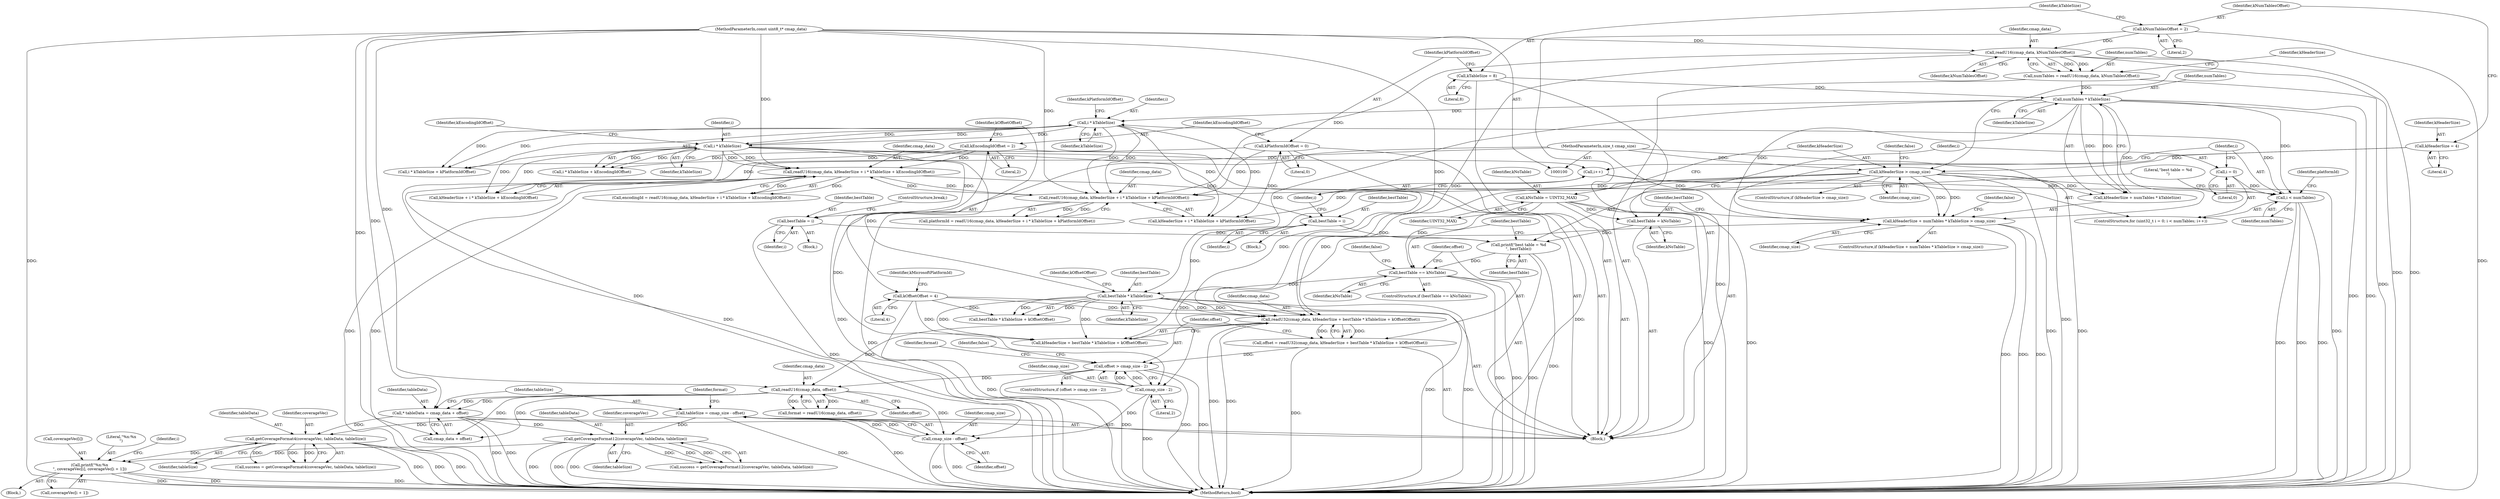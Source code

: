 digraph "0_Android_ca8ac8acdad662230ae37998c6c4091bb39402b6@array" {
"1000332" [label="(Call,printf(\"%x:%x\n\", coverageVec[i], coverageVec[i + 1]))"];
"1000295" [label="(Call,getCoverageFormat4(coverageVec, tableData, tableSize))"];
"1000277" [label="(Call,* tableData = cmap_data + offset)"];
"1000269" [label="(Call,readU16(cmap_data, offset))"];
"1000248" [label="(Call,readU32(cmap_data, kHeaderSize + bestTable * kTableSize + kOffsetOffset))"];
"1000200" [label="(Call,readU16(cmap_data, kHeaderSize + i * kTableSize + kEncodingIdOffset))"];
"1000188" [label="(Call,readU16(cmap_data, kHeaderSize + i * kTableSize + kPlatformIdOffset))"];
"1000156" [label="(Call,readU16(cmap_data, kNumTablesOffset))"];
"1000102" [label="(MethodParameterIn,const uint8_t* cmap_data)"];
"1000111" [label="(Call,kNumTablesOffset = 2)"];
"1000147" [label="(Call,kHeaderSize > cmap_size)"];
"1000107" [label="(Call,kHeaderSize = 4)"];
"1000103" [label="(MethodParameterIn,size_t cmap_size)"];
"1000193" [label="(Call,i * kTableSize)"];
"1000179" [label="(Call,i < numTables)"];
"1000176" [label="(Call,i = 0)"];
"1000182" [label="(Call,i++)"];
"1000205" [label="(Call,i * kTableSize)"];
"1000163" [label="(Call,numTables * kTableSize)"];
"1000154" [label="(Call,numTables = readU16(cmap_data, kNumTablesOffset))"];
"1000115" [label="(Call,kTableSize = 8)"];
"1000119" [label="(Call,kPlatformIdOffset = 0)"];
"1000123" [label="(Call,kEncodingIdOffset = 2)"];
"1000253" [label="(Call,bestTable * kTableSize)"];
"1000239" [label="(Call,bestTable == kNoTable)"];
"1000235" [label="(Call,printf(\"best table = %d\n\", bestTable))"];
"1000171" [label="(Call,bestTable = kNoTable)"];
"1000143" [label="(Call,kNoTable = UINT32_MAX)"];
"1000232" [label="(Call,bestTable = i)"];
"1000218" [label="(Call,bestTable = i)"];
"1000127" [label="(Call,kOffsetOffset = 4)"];
"1000258" [label="(Call,offset > cmap_size - 2)"];
"1000246" [label="(Call,offset = readU32(cmap_data, kHeaderSize + bestTable * kTableSize + kOffsetOffset))"];
"1000260" [label="(Call,cmap_size - 2)"];
"1000160" [label="(Call,kHeaderSize + numTables * kTableSize > cmap_size)"];
"1000283" [label="(Call,tableSize = cmap_size - offset)"];
"1000285" [label="(Call,cmap_size - offset)"];
"1000307" [label="(Call,getCoverageFormat12(coverageVec, tableData, tableSize))"];
"1000116" [label="(Identifier,kTableSize)"];
"1000233" [label="(Identifier,bestTable)"];
"1000129" [label="(Literal,4)"];
"1000249" [label="(Identifier,cmap_data)"];
"1000198" [label="(Call,encodingId = readU16(cmap_data, kHeaderSize + i * kTableSize + kEncodingIdOffset))"];
"1000182" [label="(Call,i++)"];
"1000186" [label="(Call,platformId = readU16(cmap_data, kHeaderSize + i * kTableSize + kPlatformIdOffset))"];
"1000221" [label="(ControlStructure,break;)"];
"1000128" [label="(Identifier,kOffsetOffset)"];
"1000295" [label="(Call,getCoverageFormat4(coverageVec, tableData, tableSize))"];
"1000204" [label="(Call,i * kTableSize + kEncodingIdOffset)"];
"1000248" [label="(Call,readU32(cmap_data, kHeaderSize + bestTable * kTableSize + kOffsetOffset))"];
"1000119" [label="(Call,kPlatformIdOffset = 0)"];
"1000287" [label="(Identifier,offset)"];
"1000190" [label="(Call,kHeaderSize + i * kTableSize + kPlatformIdOffset)"];
"1000344" [label="(MethodReturn,bool)"];
"1000154" [label="(Call,numTables = readU16(cmap_data, kNumTablesOffset))"];
"1000195" [label="(Identifier,kTableSize)"];
"1000173" [label="(Identifier,kNoTable)"];
"1000337" [label="(Call,coverageVec[i + 1])"];
"1000205" [label="(Call,i * kTableSize)"];
"1000269" [label="(Call,readU16(cmap_data, offset))"];
"1000241" [label="(Identifier,kNoTable)"];
"1000164" [label="(Identifier,numTables)"];
"1000120" [label="(Identifier,kPlatformIdOffset)"];
"1000267" [label="(Call,format = readU16(cmap_data, offset))"];
"1000112" [label="(Identifier,kNumTablesOffset)"];
"1000231" [label="(Block,)"];
"1000178" [label="(Literal,0)"];
"1000219" [label="(Identifier,bestTable)"];
"1000236" [label="(Literal,\"best table = %d\n\")"];
"1000171" [label="(Call,bestTable = kNoTable)"];
"1000146" [label="(ControlStructure,if (kHeaderSize > cmap_size))"];
"1000259" [label="(Identifier,offset)"];
"1000123" [label="(Call,kEncodingIdOffset = 2)"];
"1000160" [label="(Call,kHeaderSize + numTables * kTableSize > cmap_size)"];
"1000148" [label="(Identifier,kHeaderSize)"];
"1000305" [label="(Call,success = getCoverageFormat12(coverageVec, tableData, tableSize))"];
"1000310" [label="(Identifier,tableSize)"];
"1000143" [label="(Call,kNoTable = UINT32_MAX)"];
"1000169" [label="(Identifier,false)"];
"1000206" [label="(Identifier,i)"];
"1000104" [label="(Block,)"];
"1000334" [label="(Call,coverageVec[i])"];
"1000200" [label="(Call,readU16(cmap_data, kHeaderSize + i * kTableSize + kEncodingIdOffset))"];
"1000189" [label="(Identifier,cmap_data)"];
"1000279" [label="(Call,cmap_data + offset)"];
"1000115" [label="(Call,kTableSize = 8)"];
"1000161" [label="(Call,kHeaderSize + numTables * kTableSize)"];
"1000255" [label="(Identifier,kTableSize)"];
"1000296" [label="(Identifier,coverageVec)"];
"1000196" [label="(Identifier,kPlatformIdOffset)"];
"1000201" [label="(Identifier,cmap_data)"];
"1000179" [label="(Call,i < numTables)"];
"1000102" [label="(MethodParameterIn,const uint8_t* cmap_data)"];
"1000183" [label="(Identifier,i)"];
"1000309" [label="(Identifier,tableData)"];
"1000250" [label="(Call,kHeaderSize + bestTable * kTableSize + kOffsetOffset)"];
"1000253" [label="(Call,bestTable * kTableSize)"];
"1000298" [label="(Identifier,tableSize)"];
"1000111" [label="(Call,kNumTablesOffset = 2)"];
"1000218" [label="(Call,bestTable = i)"];
"1000208" [label="(Identifier,kEncodingIdOffset)"];
"1000158" [label="(Identifier,kNumTablesOffset)"];
"1000145" [label="(Identifier,UINT32_MAX)"];
"1000265" [label="(Identifier,false)"];
"1000234" [label="(Identifier,i)"];
"1000162" [label="(Identifier,kHeaderSize)"];
"1000277" [label="(Call,* tableData = cmap_data + offset)"];
"1000127" [label="(Call,kOffsetOffset = 4)"];
"1000271" [label="(Identifier,offset)"];
"1000172" [label="(Identifier,bestTable)"];
"1000333" [label="(Literal,\"%x:%x\n\")"];
"1000262" [label="(Literal,2)"];
"1000220" [label="(Identifier,i)"];
"1000109" [label="(Literal,4)"];
"1000188" [label="(Call,readU16(cmap_data, kHeaderSize + i * kTableSize + kPlatformIdOffset))"];
"1000270" [label="(Identifier,cmap_data)"];
"1000235" [label="(Call,printf(\"best table = %d\n\", bestTable))"];
"1000239" [label="(Call,bestTable == kNoTable)"];
"1000176" [label="(Call,i = 0)"];
"1000121" [label="(Literal,0)"];
"1000180" [label="(Identifier,i)"];
"1000257" [label="(ControlStructure,if (offset > cmap_size - 2))"];
"1000202" [label="(Call,kHeaderSize + i * kTableSize + kEncodingIdOffset)"];
"1000125" [label="(Literal,2)"];
"1000207" [label="(Identifier,kTableSize)"];
"1000177" [label="(Identifier,i)"];
"1000157" [label="(Identifier,cmap_data)"];
"1000331" [label="(Block,)"];
"1000103" [label="(MethodParameterIn,size_t cmap_size)"];
"1000283" [label="(Call,tableSize = cmap_size - offset)"];
"1000329" [label="(Identifier,i)"];
"1000187" [label="(Identifier,platformId)"];
"1000260" [label="(Call,cmap_size - 2)"];
"1000181" [label="(Identifier,numTables)"];
"1000240" [label="(Identifier,bestTable)"];
"1000268" [label="(Identifier,format)"];
"1000256" [label="(Identifier,kOffsetOffset)"];
"1000254" [label="(Identifier,bestTable)"];
"1000293" [label="(Call,success = getCoverageFormat4(coverageVec, tableData, tableSize))"];
"1000155" [label="(Identifier,numTables)"];
"1000166" [label="(Identifier,cmap_size)"];
"1000258" [label="(Call,offset > cmap_size - 2)"];
"1000163" [label="(Call,numTables * kTableSize)"];
"1000307" [label="(Call,getCoverageFormat12(coverageVec, tableData, tableSize))"];
"1000217" [label="(Block,)"];
"1000149" [label="(Identifier,cmap_size)"];
"1000278" [label="(Identifier,tableData)"];
"1000194" [label="(Identifier,i)"];
"1000152" [label="(Identifier,false)"];
"1000284" [label="(Identifier,tableSize)"];
"1000252" [label="(Call,bestTable * kTableSize + kOffsetOffset)"];
"1000124" [label="(Identifier,kEncodingIdOffset)"];
"1000132" [label="(Identifier,kMicrosoftPlatformId)"];
"1000193" [label="(Call,i * kTableSize)"];
"1000174" [label="(ControlStructure,for (uint32_t i = 0; i < numTables; i++))"];
"1000113" [label="(Literal,2)"];
"1000308" [label="(Identifier,coverageVec)"];
"1000246" [label="(Call,offset = readU32(cmap_data, kHeaderSize + bestTable * kTableSize + kOffsetOffset))"];
"1000108" [label="(Identifier,kHeaderSize)"];
"1000156" [label="(Call,readU16(cmap_data, kNumTablesOffset))"];
"1000244" [label="(Identifier,false)"];
"1000159" [label="(ControlStructure,if (kHeaderSize + numTables * kTableSize > cmap_size))"];
"1000290" [label="(Identifier,format)"];
"1000247" [label="(Identifier,offset)"];
"1000238" [label="(ControlStructure,if (bestTable == kNoTable))"];
"1000107" [label="(Call,kHeaderSize = 4)"];
"1000192" [label="(Call,i * kTableSize + kPlatformIdOffset)"];
"1000261" [label="(Identifier,cmap_size)"];
"1000286" [label="(Identifier,cmap_size)"];
"1000232" [label="(Call,bestTable = i)"];
"1000237" [label="(Identifier,bestTable)"];
"1000285" [label="(Call,cmap_size - offset)"];
"1000144" [label="(Identifier,kNoTable)"];
"1000165" [label="(Identifier,kTableSize)"];
"1000332" [label="(Call,printf(\"%x:%x\n\", coverageVec[i], coverageVec[i + 1]))"];
"1000297" [label="(Identifier,tableData)"];
"1000147" [label="(Call,kHeaderSize > cmap_size)"];
"1000117" [label="(Literal,8)"];
"1000332" -> "1000331"  [label="AST: "];
"1000332" -> "1000337"  [label="CFG: "];
"1000333" -> "1000332"  [label="AST: "];
"1000334" -> "1000332"  [label="AST: "];
"1000337" -> "1000332"  [label="AST: "];
"1000329" -> "1000332"  [label="CFG: "];
"1000332" -> "1000344"  [label="DDG: "];
"1000332" -> "1000344"  [label="DDG: "];
"1000332" -> "1000344"  [label="DDG: "];
"1000295" -> "1000332"  [label="DDG: "];
"1000307" -> "1000332"  [label="DDG: "];
"1000295" -> "1000293"  [label="AST: "];
"1000295" -> "1000298"  [label="CFG: "];
"1000296" -> "1000295"  [label="AST: "];
"1000297" -> "1000295"  [label="AST: "];
"1000298" -> "1000295"  [label="AST: "];
"1000293" -> "1000295"  [label="CFG: "];
"1000295" -> "1000344"  [label="DDG: "];
"1000295" -> "1000344"  [label="DDG: "];
"1000295" -> "1000344"  [label="DDG: "];
"1000295" -> "1000293"  [label="DDG: "];
"1000295" -> "1000293"  [label="DDG: "];
"1000295" -> "1000293"  [label="DDG: "];
"1000277" -> "1000295"  [label="DDG: "];
"1000283" -> "1000295"  [label="DDG: "];
"1000277" -> "1000104"  [label="AST: "];
"1000277" -> "1000279"  [label="CFG: "];
"1000278" -> "1000277"  [label="AST: "];
"1000279" -> "1000277"  [label="AST: "];
"1000284" -> "1000277"  [label="CFG: "];
"1000277" -> "1000344"  [label="DDG: "];
"1000277" -> "1000344"  [label="DDG: "];
"1000269" -> "1000277"  [label="DDG: "];
"1000269" -> "1000277"  [label="DDG: "];
"1000102" -> "1000277"  [label="DDG: "];
"1000277" -> "1000307"  [label="DDG: "];
"1000269" -> "1000267"  [label="AST: "];
"1000269" -> "1000271"  [label="CFG: "];
"1000270" -> "1000269"  [label="AST: "];
"1000271" -> "1000269"  [label="AST: "];
"1000267" -> "1000269"  [label="CFG: "];
"1000269" -> "1000267"  [label="DDG: "];
"1000269" -> "1000267"  [label="DDG: "];
"1000248" -> "1000269"  [label="DDG: "];
"1000102" -> "1000269"  [label="DDG: "];
"1000258" -> "1000269"  [label="DDG: "];
"1000269" -> "1000279"  [label="DDG: "];
"1000269" -> "1000279"  [label="DDG: "];
"1000269" -> "1000285"  [label="DDG: "];
"1000248" -> "1000246"  [label="AST: "];
"1000248" -> "1000250"  [label="CFG: "];
"1000249" -> "1000248"  [label="AST: "];
"1000250" -> "1000248"  [label="AST: "];
"1000246" -> "1000248"  [label="CFG: "];
"1000248" -> "1000344"  [label="DDG: "];
"1000248" -> "1000344"  [label="DDG: "];
"1000248" -> "1000246"  [label="DDG: "];
"1000248" -> "1000246"  [label="DDG: "];
"1000200" -> "1000248"  [label="DDG: "];
"1000156" -> "1000248"  [label="DDG: "];
"1000102" -> "1000248"  [label="DDG: "];
"1000147" -> "1000248"  [label="DDG: "];
"1000253" -> "1000248"  [label="DDG: "];
"1000253" -> "1000248"  [label="DDG: "];
"1000127" -> "1000248"  [label="DDG: "];
"1000200" -> "1000198"  [label="AST: "];
"1000200" -> "1000202"  [label="CFG: "];
"1000201" -> "1000200"  [label="AST: "];
"1000202" -> "1000200"  [label="AST: "];
"1000198" -> "1000200"  [label="CFG: "];
"1000200" -> "1000344"  [label="DDG: "];
"1000200" -> "1000344"  [label="DDG: "];
"1000200" -> "1000188"  [label="DDG: "];
"1000200" -> "1000198"  [label="DDG: "];
"1000200" -> "1000198"  [label="DDG: "];
"1000188" -> "1000200"  [label="DDG: "];
"1000102" -> "1000200"  [label="DDG: "];
"1000205" -> "1000200"  [label="DDG: "];
"1000205" -> "1000200"  [label="DDG: "];
"1000123" -> "1000200"  [label="DDG: "];
"1000188" -> "1000186"  [label="AST: "];
"1000188" -> "1000190"  [label="CFG: "];
"1000189" -> "1000188"  [label="AST: "];
"1000190" -> "1000188"  [label="AST: "];
"1000186" -> "1000188"  [label="CFG: "];
"1000188" -> "1000344"  [label="DDG: "];
"1000188" -> "1000186"  [label="DDG: "];
"1000188" -> "1000186"  [label="DDG: "];
"1000156" -> "1000188"  [label="DDG: "];
"1000102" -> "1000188"  [label="DDG: "];
"1000147" -> "1000188"  [label="DDG: "];
"1000193" -> "1000188"  [label="DDG: "];
"1000193" -> "1000188"  [label="DDG: "];
"1000119" -> "1000188"  [label="DDG: "];
"1000156" -> "1000154"  [label="AST: "];
"1000156" -> "1000158"  [label="CFG: "];
"1000157" -> "1000156"  [label="AST: "];
"1000158" -> "1000156"  [label="AST: "];
"1000154" -> "1000156"  [label="CFG: "];
"1000156" -> "1000344"  [label="DDG: "];
"1000156" -> "1000344"  [label="DDG: "];
"1000156" -> "1000154"  [label="DDG: "];
"1000156" -> "1000154"  [label="DDG: "];
"1000102" -> "1000156"  [label="DDG: "];
"1000111" -> "1000156"  [label="DDG: "];
"1000102" -> "1000100"  [label="AST: "];
"1000102" -> "1000344"  [label="DDG: "];
"1000102" -> "1000279"  [label="DDG: "];
"1000111" -> "1000104"  [label="AST: "];
"1000111" -> "1000113"  [label="CFG: "];
"1000112" -> "1000111"  [label="AST: "];
"1000113" -> "1000111"  [label="AST: "];
"1000116" -> "1000111"  [label="CFG: "];
"1000111" -> "1000344"  [label="DDG: "];
"1000147" -> "1000146"  [label="AST: "];
"1000147" -> "1000149"  [label="CFG: "];
"1000148" -> "1000147"  [label="AST: "];
"1000149" -> "1000147"  [label="AST: "];
"1000152" -> "1000147"  [label="CFG: "];
"1000155" -> "1000147"  [label="CFG: "];
"1000147" -> "1000344"  [label="DDG: "];
"1000147" -> "1000344"  [label="DDG: "];
"1000147" -> "1000344"  [label="DDG: "];
"1000107" -> "1000147"  [label="DDG: "];
"1000103" -> "1000147"  [label="DDG: "];
"1000147" -> "1000160"  [label="DDG: "];
"1000147" -> "1000160"  [label="DDG: "];
"1000147" -> "1000161"  [label="DDG: "];
"1000147" -> "1000190"  [label="DDG: "];
"1000147" -> "1000250"  [label="DDG: "];
"1000107" -> "1000104"  [label="AST: "];
"1000107" -> "1000109"  [label="CFG: "];
"1000108" -> "1000107"  [label="AST: "];
"1000109" -> "1000107"  [label="AST: "];
"1000112" -> "1000107"  [label="CFG: "];
"1000103" -> "1000100"  [label="AST: "];
"1000103" -> "1000344"  [label="DDG: "];
"1000103" -> "1000160"  [label="DDG: "];
"1000103" -> "1000260"  [label="DDG: "];
"1000103" -> "1000285"  [label="DDG: "];
"1000193" -> "1000192"  [label="AST: "];
"1000193" -> "1000195"  [label="CFG: "];
"1000194" -> "1000193"  [label="AST: "];
"1000195" -> "1000193"  [label="AST: "];
"1000196" -> "1000193"  [label="CFG: "];
"1000193" -> "1000190"  [label="DDG: "];
"1000193" -> "1000190"  [label="DDG: "];
"1000193" -> "1000192"  [label="DDG: "];
"1000193" -> "1000192"  [label="DDG: "];
"1000179" -> "1000193"  [label="DDG: "];
"1000205" -> "1000193"  [label="DDG: "];
"1000163" -> "1000193"  [label="DDG: "];
"1000193" -> "1000205"  [label="DDG: "];
"1000193" -> "1000205"  [label="DDG: "];
"1000179" -> "1000174"  [label="AST: "];
"1000179" -> "1000181"  [label="CFG: "];
"1000180" -> "1000179"  [label="AST: "];
"1000181" -> "1000179"  [label="AST: "];
"1000187" -> "1000179"  [label="CFG: "];
"1000236" -> "1000179"  [label="CFG: "];
"1000179" -> "1000344"  [label="DDG: "];
"1000179" -> "1000344"  [label="DDG: "];
"1000179" -> "1000344"  [label="DDG: "];
"1000176" -> "1000179"  [label="DDG: "];
"1000182" -> "1000179"  [label="DDG: "];
"1000163" -> "1000179"  [label="DDG: "];
"1000176" -> "1000174"  [label="AST: "];
"1000176" -> "1000178"  [label="CFG: "];
"1000177" -> "1000176"  [label="AST: "];
"1000178" -> "1000176"  [label="AST: "];
"1000180" -> "1000176"  [label="CFG: "];
"1000182" -> "1000174"  [label="AST: "];
"1000182" -> "1000183"  [label="CFG: "];
"1000183" -> "1000182"  [label="AST: "];
"1000180" -> "1000182"  [label="CFG: "];
"1000205" -> "1000182"  [label="DDG: "];
"1000205" -> "1000204"  [label="AST: "];
"1000205" -> "1000207"  [label="CFG: "];
"1000206" -> "1000205"  [label="AST: "];
"1000207" -> "1000205"  [label="AST: "];
"1000208" -> "1000205"  [label="CFG: "];
"1000205" -> "1000344"  [label="DDG: "];
"1000205" -> "1000202"  [label="DDG: "];
"1000205" -> "1000202"  [label="DDG: "];
"1000205" -> "1000204"  [label="DDG: "];
"1000205" -> "1000204"  [label="DDG: "];
"1000205" -> "1000218"  [label="DDG: "];
"1000205" -> "1000232"  [label="DDG: "];
"1000205" -> "1000253"  [label="DDG: "];
"1000163" -> "1000161"  [label="AST: "];
"1000163" -> "1000165"  [label="CFG: "];
"1000164" -> "1000163"  [label="AST: "];
"1000165" -> "1000163"  [label="AST: "];
"1000161" -> "1000163"  [label="CFG: "];
"1000163" -> "1000344"  [label="DDG: "];
"1000163" -> "1000344"  [label="DDG: "];
"1000163" -> "1000160"  [label="DDG: "];
"1000163" -> "1000160"  [label="DDG: "];
"1000163" -> "1000161"  [label="DDG: "];
"1000163" -> "1000161"  [label="DDG: "];
"1000154" -> "1000163"  [label="DDG: "];
"1000115" -> "1000163"  [label="DDG: "];
"1000163" -> "1000253"  [label="DDG: "];
"1000154" -> "1000104"  [label="AST: "];
"1000155" -> "1000154"  [label="AST: "];
"1000162" -> "1000154"  [label="CFG: "];
"1000154" -> "1000344"  [label="DDG: "];
"1000115" -> "1000104"  [label="AST: "];
"1000115" -> "1000117"  [label="CFG: "];
"1000116" -> "1000115"  [label="AST: "];
"1000117" -> "1000115"  [label="AST: "];
"1000120" -> "1000115"  [label="CFG: "];
"1000115" -> "1000344"  [label="DDG: "];
"1000119" -> "1000104"  [label="AST: "];
"1000119" -> "1000121"  [label="CFG: "];
"1000120" -> "1000119"  [label="AST: "];
"1000121" -> "1000119"  [label="AST: "];
"1000124" -> "1000119"  [label="CFG: "];
"1000119" -> "1000344"  [label="DDG: "];
"1000119" -> "1000190"  [label="DDG: "];
"1000119" -> "1000192"  [label="DDG: "];
"1000123" -> "1000104"  [label="AST: "];
"1000123" -> "1000125"  [label="CFG: "];
"1000124" -> "1000123"  [label="AST: "];
"1000125" -> "1000123"  [label="AST: "];
"1000128" -> "1000123"  [label="CFG: "];
"1000123" -> "1000344"  [label="DDG: "];
"1000123" -> "1000202"  [label="DDG: "];
"1000123" -> "1000204"  [label="DDG: "];
"1000253" -> "1000252"  [label="AST: "];
"1000253" -> "1000255"  [label="CFG: "];
"1000254" -> "1000253"  [label="AST: "];
"1000255" -> "1000253"  [label="AST: "];
"1000256" -> "1000253"  [label="CFG: "];
"1000253" -> "1000344"  [label="DDG: "];
"1000253" -> "1000344"  [label="DDG: "];
"1000253" -> "1000250"  [label="DDG: "];
"1000253" -> "1000250"  [label="DDG: "];
"1000253" -> "1000252"  [label="DDG: "];
"1000253" -> "1000252"  [label="DDG: "];
"1000239" -> "1000253"  [label="DDG: "];
"1000239" -> "1000238"  [label="AST: "];
"1000239" -> "1000241"  [label="CFG: "];
"1000240" -> "1000239"  [label="AST: "];
"1000241" -> "1000239"  [label="AST: "];
"1000244" -> "1000239"  [label="CFG: "];
"1000247" -> "1000239"  [label="CFG: "];
"1000239" -> "1000344"  [label="DDG: "];
"1000239" -> "1000344"  [label="DDG: "];
"1000239" -> "1000344"  [label="DDG: "];
"1000235" -> "1000239"  [label="DDG: "];
"1000143" -> "1000239"  [label="DDG: "];
"1000235" -> "1000104"  [label="AST: "];
"1000235" -> "1000237"  [label="CFG: "];
"1000236" -> "1000235"  [label="AST: "];
"1000237" -> "1000235"  [label="AST: "];
"1000240" -> "1000235"  [label="CFG: "];
"1000235" -> "1000344"  [label="DDG: "];
"1000171" -> "1000235"  [label="DDG: "];
"1000232" -> "1000235"  [label="DDG: "];
"1000218" -> "1000235"  [label="DDG: "];
"1000171" -> "1000104"  [label="AST: "];
"1000171" -> "1000173"  [label="CFG: "];
"1000172" -> "1000171"  [label="AST: "];
"1000173" -> "1000171"  [label="AST: "];
"1000177" -> "1000171"  [label="CFG: "];
"1000143" -> "1000171"  [label="DDG: "];
"1000143" -> "1000104"  [label="AST: "];
"1000143" -> "1000145"  [label="CFG: "];
"1000144" -> "1000143"  [label="AST: "];
"1000145" -> "1000143"  [label="AST: "];
"1000148" -> "1000143"  [label="CFG: "];
"1000143" -> "1000344"  [label="DDG: "];
"1000143" -> "1000344"  [label="DDG: "];
"1000232" -> "1000231"  [label="AST: "];
"1000232" -> "1000234"  [label="CFG: "];
"1000233" -> "1000232"  [label="AST: "];
"1000234" -> "1000232"  [label="AST: "];
"1000183" -> "1000232"  [label="CFG: "];
"1000218" -> "1000217"  [label="AST: "];
"1000218" -> "1000220"  [label="CFG: "];
"1000219" -> "1000218"  [label="AST: "];
"1000220" -> "1000218"  [label="AST: "];
"1000221" -> "1000218"  [label="CFG: "];
"1000218" -> "1000344"  [label="DDG: "];
"1000127" -> "1000104"  [label="AST: "];
"1000127" -> "1000129"  [label="CFG: "];
"1000128" -> "1000127"  [label="AST: "];
"1000129" -> "1000127"  [label="AST: "];
"1000132" -> "1000127"  [label="CFG: "];
"1000127" -> "1000344"  [label="DDG: "];
"1000127" -> "1000250"  [label="DDG: "];
"1000127" -> "1000252"  [label="DDG: "];
"1000258" -> "1000257"  [label="AST: "];
"1000258" -> "1000260"  [label="CFG: "];
"1000259" -> "1000258"  [label="AST: "];
"1000260" -> "1000258"  [label="AST: "];
"1000265" -> "1000258"  [label="CFG: "];
"1000268" -> "1000258"  [label="CFG: "];
"1000258" -> "1000344"  [label="DDG: "];
"1000258" -> "1000344"  [label="DDG: "];
"1000258" -> "1000344"  [label="DDG: "];
"1000246" -> "1000258"  [label="DDG: "];
"1000260" -> "1000258"  [label="DDG: "];
"1000260" -> "1000258"  [label="DDG: "];
"1000246" -> "1000104"  [label="AST: "];
"1000247" -> "1000246"  [label="AST: "];
"1000259" -> "1000246"  [label="CFG: "];
"1000246" -> "1000344"  [label="DDG: "];
"1000260" -> "1000262"  [label="CFG: "];
"1000261" -> "1000260"  [label="AST: "];
"1000262" -> "1000260"  [label="AST: "];
"1000260" -> "1000344"  [label="DDG: "];
"1000160" -> "1000260"  [label="DDG: "];
"1000260" -> "1000285"  [label="DDG: "];
"1000160" -> "1000159"  [label="AST: "];
"1000160" -> "1000166"  [label="CFG: "];
"1000161" -> "1000160"  [label="AST: "];
"1000166" -> "1000160"  [label="AST: "];
"1000169" -> "1000160"  [label="CFG: "];
"1000172" -> "1000160"  [label="CFG: "];
"1000160" -> "1000344"  [label="DDG: "];
"1000160" -> "1000344"  [label="DDG: "];
"1000160" -> "1000344"  [label="DDG: "];
"1000283" -> "1000104"  [label="AST: "];
"1000283" -> "1000285"  [label="CFG: "];
"1000284" -> "1000283"  [label="AST: "];
"1000285" -> "1000283"  [label="AST: "];
"1000290" -> "1000283"  [label="CFG: "];
"1000283" -> "1000344"  [label="DDG: "];
"1000283" -> "1000344"  [label="DDG: "];
"1000285" -> "1000283"  [label="DDG: "];
"1000285" -> "1000283"  [label="DDG: "];
"1000283" -> "1000307"  [label="DDG: "];
"1000285" -> "1000287"  [label="CFG: "];
"1000286" -> "1000285"  [label="AST: "];
"1000287" -> "1000285"  [label="AST: "];
"1000285" -> "1000344"  [label="DDG: "];
"1000285" -> "1000344"  [label="DDG: "];
"1000307" -> "1000305"  [label="AST: "];
"1000307" -> "1000310"  [label="CFG: "];
"1000308" -> "1000307"  [label="AST: "];
"1000309" -> "1000307"  [label="AST: "];
"1000310" -> "1000307"  [label="AST: "];
"1000305" -> "1000307"  [label="CFG: "];
"1000307" -> "1000344"  [label="DDG: "];
"1000307" -> "1000344"  [label="DDG: "];
"1000307" -> "1000344"  [label="DDG: "];
"1000307" -> "1000305"  [label="DDG: "];
"1000307" -> "1000305"  [label="DDG: "];
"1000307" -> "1000305"  [label="DDG: "];
}

